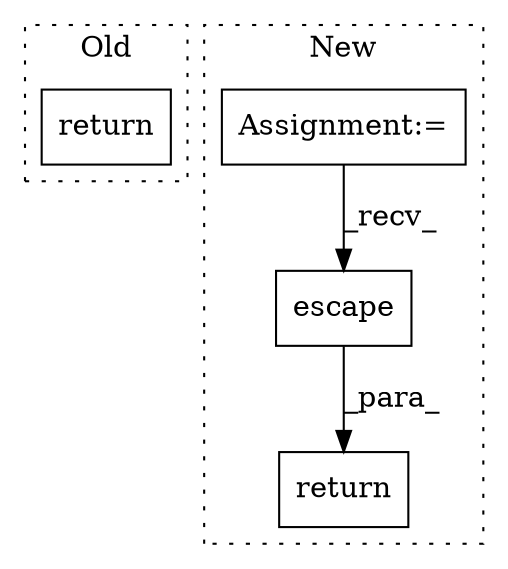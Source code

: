 digraph G {
subgraph cluster0 {
1 [label="return" a="41" s="11288" l="7" shape="box"];
label = "Old";
style="dotted";
}
subgraph cluster1 {
2 [label="escape" a="32" s="12376,12391" l="7,1" shape="box"];
3 [label="return" a="41" s="12451" l="7" shape="box"];
4 [label="Assignment:=" a="7" s="11776" l="3" shape="box"];
label = "New";
style="dotted";
}
2 -> 3 [label="_para_"];
4 -> 2 [label="_recv_"];
}